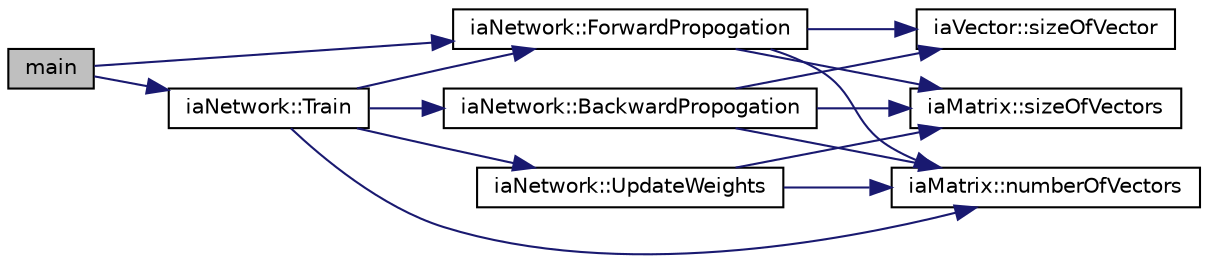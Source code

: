 digraph "main"
{
 // LATEX_PDF_SIZE
  edge [fontname="Helvetica",fontsize="10",labelfontname="Helvetica",labelfontsize="10"];
  node [fontname="Helvetica",fontsize="10",shape=record];
  rankdir="LR";
  Node1 [label="main",height=0.2,width=0.4,color="black", fillcolor="grey75", style="filled", fontcolor="black",tooltip=" "];
  Node1 -> Node2 [color="midnightblue",fontsize="10",style="solid",fontname="Helvetica"];
  Node2 [label="iaNetwork::ForwardPropogation",height=0.2,width=0.4,color="black", fillcolor="white", style="filled",URL="$classia_network.html#a04287239300c639035ccd36178feeaad",tooltip=" "];
  Node2 -> Node3 [color="midnightblue",fontsize="10",style="solid",fontname="Helvetica"];
  Node3 [label="iaMatrix::numberOfVectors",height=0.2,width=0.4,color="black", fillcolor="white", style="filled",URL="$classia_matrix.html#a660da4bfc4021cc0770fcc11da9d972e",tooltip=" "];
  Node2 -> Node4 [color="midnightblue",fontsize="10",style="solid",fontname="Helvetica"];
  Node4 [label="iaVector::sizeOfVector",height=0.2,width=0.4,color="black", fillcolor="white", style="filled",URL="$classia_vector.html#a82d20ecd1daa52dc1641bef8a39f84a9",tooltip=" "];
  Node2 -> Node5 [color="midnightblue",fontsize="10",style="solid",fontname="Helvetica"];
  Node5 [label="iaMatrix::sizeOfVectors",height=0.2,width=0.4,color="black", fillcolor="white", style="filled",URL="$classia_matrix.html#a1ce3049b06370bd3fc1dcc0d512d592f",tooltip=" "];
  Node1 -> Node6 [color="midnightblue",fontsize="10",style="solid",fontname="Helvetica"];
  Node6 [label="iaNetwork::Train",height=0.2,width=0.4,color="black", fillcolor="white", style="filled",URL="$classia_network.html#a411665c95fe0be2fa526c30eb90462ef",tooltip=" "];
  Node6 -> Node7 [color="midnightblue",fontsize="10",style="solid",fontname="Helvetica"];
  Node7 [label="iaNetwork::BackwardPropogation",height=0.2,width=0.4,color="black", fillcolor="white", style="filled",URL="$classia_network.html#a634697f9880299b612e809d14b1b0eea",tooltip=" "];
  Node7 -> Node3 [color="midnightblue",fontsize="10",style="solid",fontname="Helvetica"];
  Node7 -> Node4 [color="midnightblue",fontsize="10",style="solid",fontname="Helvetica"];
  Node7 -> Node5 [color="midnightblue",fontsize="10",style="solid",fontname="Helvetica"];
  Node6 -> Node2 [color="midnightblue",fontsize="10",style="solid",fontname="Helvetica"];
  Node6 -> Node3 [color="midnightblue",fontsize="10",style="solid",fontname="Helvetica"];
  Node6 -> Node8 [color="midnightblue",fontsize="10",style="solid",fontname="Helvetica"];
  Node8 [label="iaNetwork::UpdateWeights",height=0.2,width=0.4,color="black", fillcolor="white", style="filled",URL="$classia_network.html#a420e5b50a78381732682bb0187ed8c32",tooltip=" "];
  Node8 -> Node3 [color="midnightblue",fontsize="10",style="solid",fontname="Helvetica"];
  Node8 -> Node5 [color="midnightblue",fontsize="10",style="solid",fontname="Helvetica"];
}
